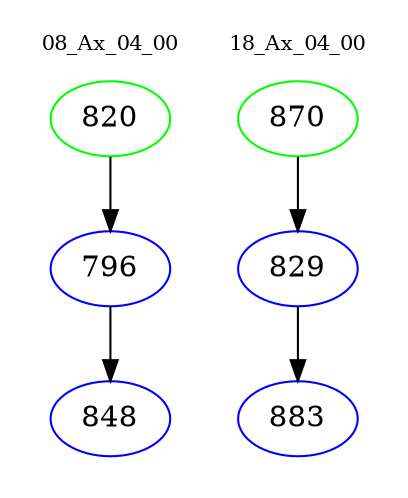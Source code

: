 digraph{
subgraph cluster_0 {
color = white
label = "08_Ax_04_00";
fontsize=10;
T0_820 [label="820", color="green"]
T0_820 -> T0_796 [color="black"]
T0_796 [label="796", color="blue"]
T0_796 -> T0_848 [color="black"]
T0_848 [label="848", color="blue"]
}
subgraph cluster_1 {
color = white
label = "18_Ax_04_00";
fontsize=10;
T1_870 [label="870", color="green"]
T1_870 -> T1_829 [color="black"]
T1_829 [label="829", color="blue"]
T1_829 -> T1_883 [color="black"]
T1_883 [label="883", color="blue"]
}
}
